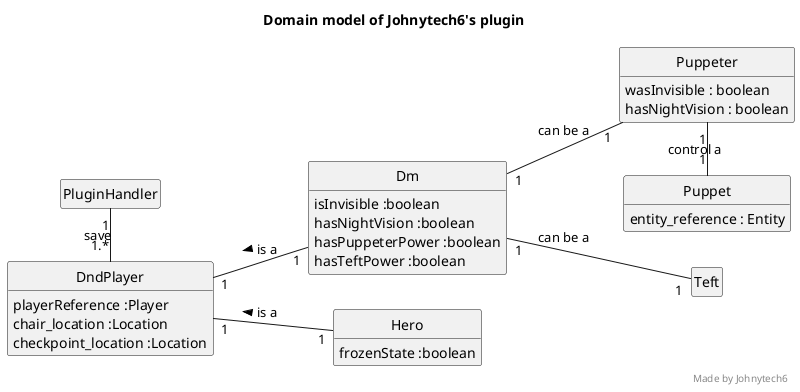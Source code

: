 @startuml MDD
skinparam style strictuml
skinparam defaultfontname Verdana
hide empty members
left to right direction
title Domain model of Johnytech6's plugin

class "PluginHandler" as ph{

}

class "DndPlayer" as dndP{
playerReference :Player
chair_location :Location
checkpoint_location :Location
}

class "Dm" as dm{
    isInvisible :boolean
    hasNightVision :boolean
    hasPuppeterPower :boolean
    hasTeftPower :boolean
}

class "Hero" as h{
    frozenState :boolean
}

class "Teft" as t

class "Puppeter" as pupter{
wasInvisible : boolean
hasNightVision : boolean
}

class "Puppet" as pup{
entity_reference : Entity
}

ph "1" -right- "1.*" dndP : save

dndP "1" -- "1" dm : is a <
dndP "1" -- "1" h : is a <

dm "1" -- "1" pupter : can be a

dm "1" -- "1" t : can be a

pupter "1" -right- "1"  pup : control a

right footer
Made by Johnytech6
end footer

@enduml